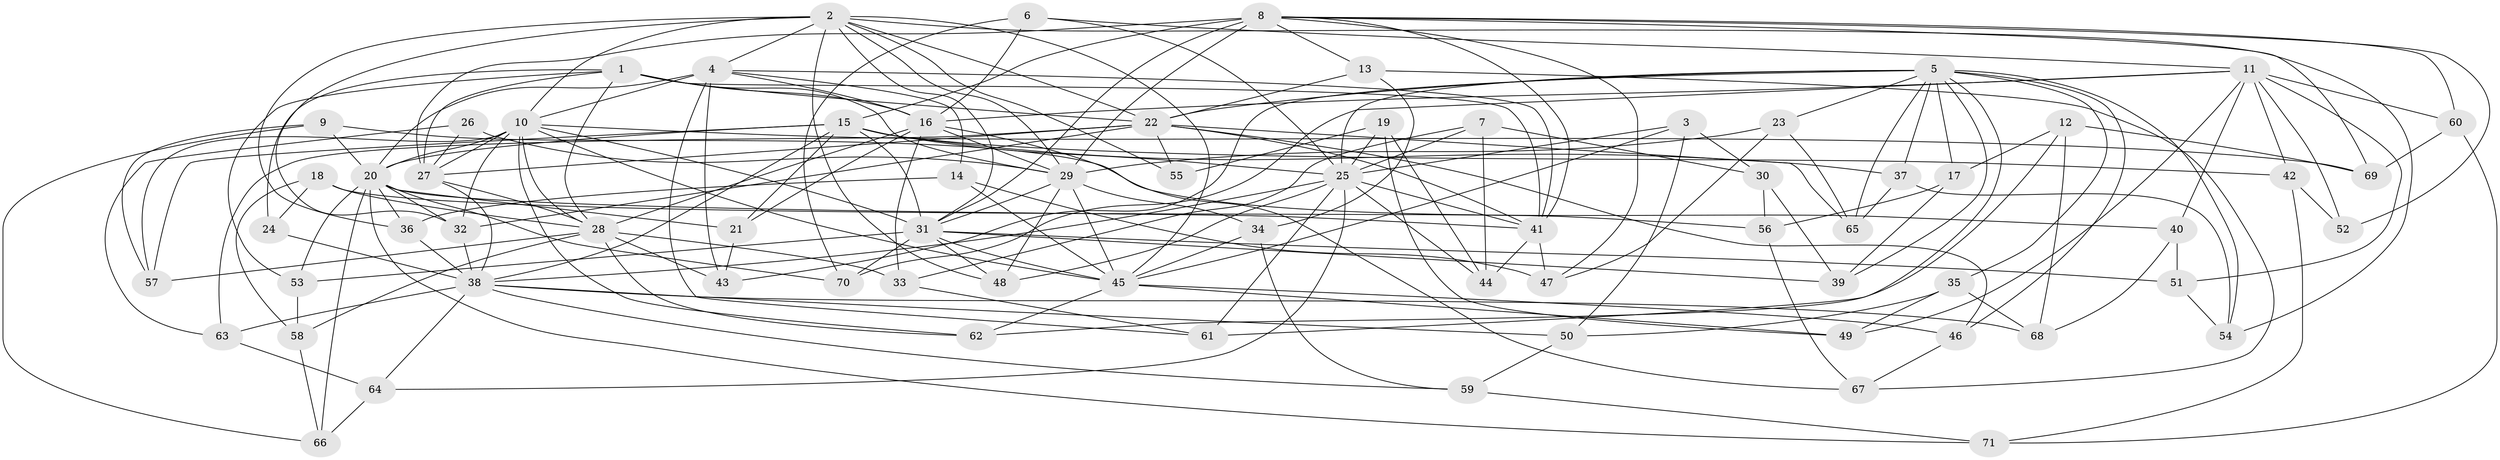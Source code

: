 // original degree distribution, {4: 1.0}
// Generated by graph-tools (version 1.1) at 2025/37/03/09/25 02:37:52]
// undirected, 71 vertices, 197 edges
graph export_dot {
graph [start="1"]
  node [color=gray90,style=filled];
  1;
  2;
  3;
  4;
  5;
  6;
  7;
  8;
  9;
  10;
  11;
  12;
  13;
  14;
  15;
  16;
  17;
  18;
  19;
  20;
  21;
  22;
  23;
  24;
  25;
  26;
  27;
  28;
  29;
  30;
  31;
  32;
  33;
  34;
  35;
  36;
  37;
  38;
  39;
  40;
  41;
  42;
  43;
  44;
  45;
  46;
  47;
  48;
  49;
  50;
  51;
  52;
  53;
  54;
  55;
  56;
  57;
  58;
  59;
  60;
  61;
  62;
  63;
  64;
  65;
  66;
  67;
  68;
  69;
  70;
  71;
  1 -- 16 [weight=1.0];
  1 -- 22 [weight=1.0];
  1 -- 24 [weight=1.0];
  1 -- 27 [weight=1.0];
  1 -- 28 [weight=1.0];
  1 -- 29 [weight=1.0];
  1 -- 41 [weight=1.0];
  1 -- 53 [weight=1.0];
  2 -- 4 [weight=1.0];
  2 -- 10 [weight=1.0];
  2 -- 22 [weight=1.0];
  2 -- 29 [weight=1.0];
  2 -- 31 [weight=1.0];
  2 -- 32 [weight=2.0];
  2 -- 36 [weight=1.0];
  2 -- 45 [weight=1.0];
  2 -- 48 [weight=1.0];
  2 -- 54 [weight=1.0];
  2 -- 55 [weight=1.0];
  3 -- 25 [weight=1.0];
  3 -- 30 [weight=1.0];
  3 -- 45 [weight=1.0];
  3 -- 50 [weight=1.0];
  4 -- 10 [weight=2.0];
  4 -- 14 [weight=1.0];
  4 -- 16 [weight=2.0];
  4 -- 20 [weight=1.0];
  4 -- 41 [weight=1.0];
  4 -- 43 [weight=1.0];
  4 -- 61 [weight=1.0];
  5 -- 17 [weight=1.0];
  5 -- 22 [weight=1.0];
  5 -- 23 [weight=1.0];
  5 -- 25 [weight=1.0];
  5 -- 35 [weight=1.0];
  5 -- 37 [weight=1.0];
  5 -- 39 [weight=1.0];
  5 -- 43 [weight=1.0];
  5 -- 46 [weight=1.0];
  5 -- 54 [weight=1.0];
  5 -- 61 [weight=1.0];
  5 -- 65 [weight=1.0];
  6 -- 11 [weight=1.0];
  6 -- 16 [weight=1.0];
  6 -- 25 [weight=1.0];
  6 -- 70 [weight=1.0];
  7 -- 25 [weight=1.0];
  7 -- 30 [weight=1.0];
  7 -- 33 [weight=1.0];
  7 -- 44 [weight=1.0];
  8 -- 13 [weight=1.0];
  8 -- 15 [weight=1.0];
  8 -- 27 [weight=2.0];
  8 -- 29 [weight=2.0];
  8 -- 31 [weight=1.0];
  8 -- 41 [weight=1.0];
  8 -- 47 [weight=1.0];
  8 -- 52 [weight=1.0];
  8 -- 60 [weight=1.0];
  8 -- 69 [weight=1.0];
  9 -- 20 [weight=1.0];
  9 -- 40 [weight=1.0];
  9 -- 57 [weight=1.0];
  9 -- 66 [weight=1.0];
  10 -- 20 [weight=1.0];
  10 -- 27 [weight=1.0];
  10 -- 28 [weight=1.0];
  10 -- 31 [weight=1.0];
  10 -- 32 [weight=1.0];
  10 -- 45 [weight=1.0];
  10 -- 57 [weight=1.0];
  10 -- 62 [weight=1.0];
  10 -- 69 [weight=1.0];
  11 -- 16 [weight=1.0];
  11 -- 40 [weight=1.0];
  11 -- 42 [weight=1.0];
  11 -- 49 [weight=1.0];
  11 -- 51 [weight=1.0];
  11 -- 52 [weight=2.0];
  11 -- 60 [weight=1.0];
  11 -- 70 [weight=1.0];
  12 -- 17 [weight=1.0];
  12 -- 62 [weight=1.0];
  12 -- 68 [weight=1.0];
  12 -- 69 [weight=1.0];
  13 -- 22 [weight=1.0];
  13 -- 34 [weight=1.0];
  13 -- 67 [weight=1.0];
  14 -- 36 [weight=1.0];
  14 -- 45 [weight=1.0];
  14 -- 47 [weight=1.0];
  15 -- 20 [weight=1.0];
  15 -- 21 [weight=1.0];
  15 -- 25 [weight=1.0];
  15 -- 31 [weight=2.0];
  15 -- 37 [weight=1.0];
  15 -- 38 [weight=1.0];
  15 -- 42 [weight=1.0];
  15 -- 57 [weight=1.0];
  16 -- 21 [weight=1.0];
  16 -- 28 [weight=2.0];
  16 -- 29 [weight=2.0];
  16 -- 33 [weight=1.0];
  16 -- 67 [weight=1.0];
  17 -- 39 [weight=1.0];
  17 -- 56 [weight=1.0];
  18 -- 24 [weight=1.0];
  18 -- 28 [weight=1.0];
  18 -- 56 [weight=1.0];
  18 -- 58 [weight=1.0];
  19 -- 25 [weight=1.0];
  19 -- 44 [weight=1.0];
  19 -- 49 [weight=1.0];
  19 -- 55 [weight=1.0];
  20 -- 21 [weight=1.0];
  20 -- 32 [weight=1.0];
  20 -- 36 [weight=1.0];
  20 -- 41 [weight=1.0];
  20 -- 53 [weight=1.0];
  20 -- 66 [weight=1.0];
  20 -- 70 [weight=1.0];
  20 -- 71 [weight=1.0];
  21 -- 43 [weight=1.0];
  22 -- 27 [weight=1.0];
  22 -- 32 [weight=1.0];
  22 -- 41 [weight=1.0];
  22 -- 46 [weight=1.0];
  22 -- 55 [weight=2.0];
  22 -- 63 [weight=1.0];
  22 -- 65 [weight=1.0];
  23 -- 29 [weight=1.0];
  23 -- 47 [weight=1.0];
  23 -- 65 [weight=1.0];
  24 -- 38 [weight=2.0];
  25 -- 38 [weight=1.0];
  25 -- 41 [weight=1.0];
  25 -- 44 [weight=1.0];
  25 -- 48 [weight=1.0];
  25 -- 61 [weight=1.0];
  25 -- 64 [weight=1.0];
  26 -- 27 [weight=2.0];
  26 -- 29 [weight=1.0];
  26 -- 63 [weight=1.0];
  27 -- 28 [weight=2.0];
  27 -- 38 [weight=1.0];
  28 -- 33 [weight=1.0];
  28 -- 43 [weight=1.0];
  28 -- 57 [weight=1.0];
  28 -- 58 [weight=1.0];
  28 -- 62 [weight=1.0];
  29 -- 31 [weight=1.0];
  29 -- 34 [weight=1.0];
  29 -- 45 [weight=1.0];
  29 -- 48 [weight=1.0];
  30 -- 39 [weight=1.0];
  30 -- 56 [weight=1.0];
  31 -- 39 [weight=1.0];
  31 -- 45 [weight=1.0];
  31 -- 48 [weight=1.0];
  31 -- 51 [weight=1.0];
  31 -- 53 [weight=1.0];
  31 -- 70 [weight=1.0];
  32 -- 38 [weight=1.0];
  33 -- 61 [weight=1.0];
  34 -- 45 [weight=1.0];
  34 -- 59 [weight=1.0];
  35 -- 49 [weight=1.0];
  35 -- 50 [weight=1.0];
  35 -- 68 [weight=1.0];
  36 -- 38 [weight=1.0];
  37 -- 54 [weight=1.0];
  37 -- 65 [weight=1.0];
  38 -- 50 [weight=1.0];
  38 -- 59 [weight=1.0];
  38 -- 63 [weight=1.0];
  38 -- 64 [weight=1.0];
  38 -- 68 [weight=1.0];
  40 -- 51 [weight=1.0];
  40 -- 68 [weight=1.0];
  41 -- 44 [weight=1.0];
  41 -- 47 [weight=1.0];
  42 -- 52 [weight=1.0];
  42 -- 71 [weight=1.0];
  45 -- 46 [weight=1.0];
  45 -- 49 [weight=1.0];
  45 -- 62 [weight=1.0];
  46 -- 67 [weight=1.0];
  50 -- 59 [weight=1.0];
  51 -- 54 [weight=1.0];
  53 -- 58 [weight=1.0];
  56 -- 67 [weight=1.0];
  58 -- 66 [weight=1.0];
  59 -- 71 [weight=1.0];
  60 -- 69 [weight=1.0];
  60 -- 71 [weight=1.0];
  63 -- 64 [weight=1.0];
  64 -- 66 [weight=1.0];
}

